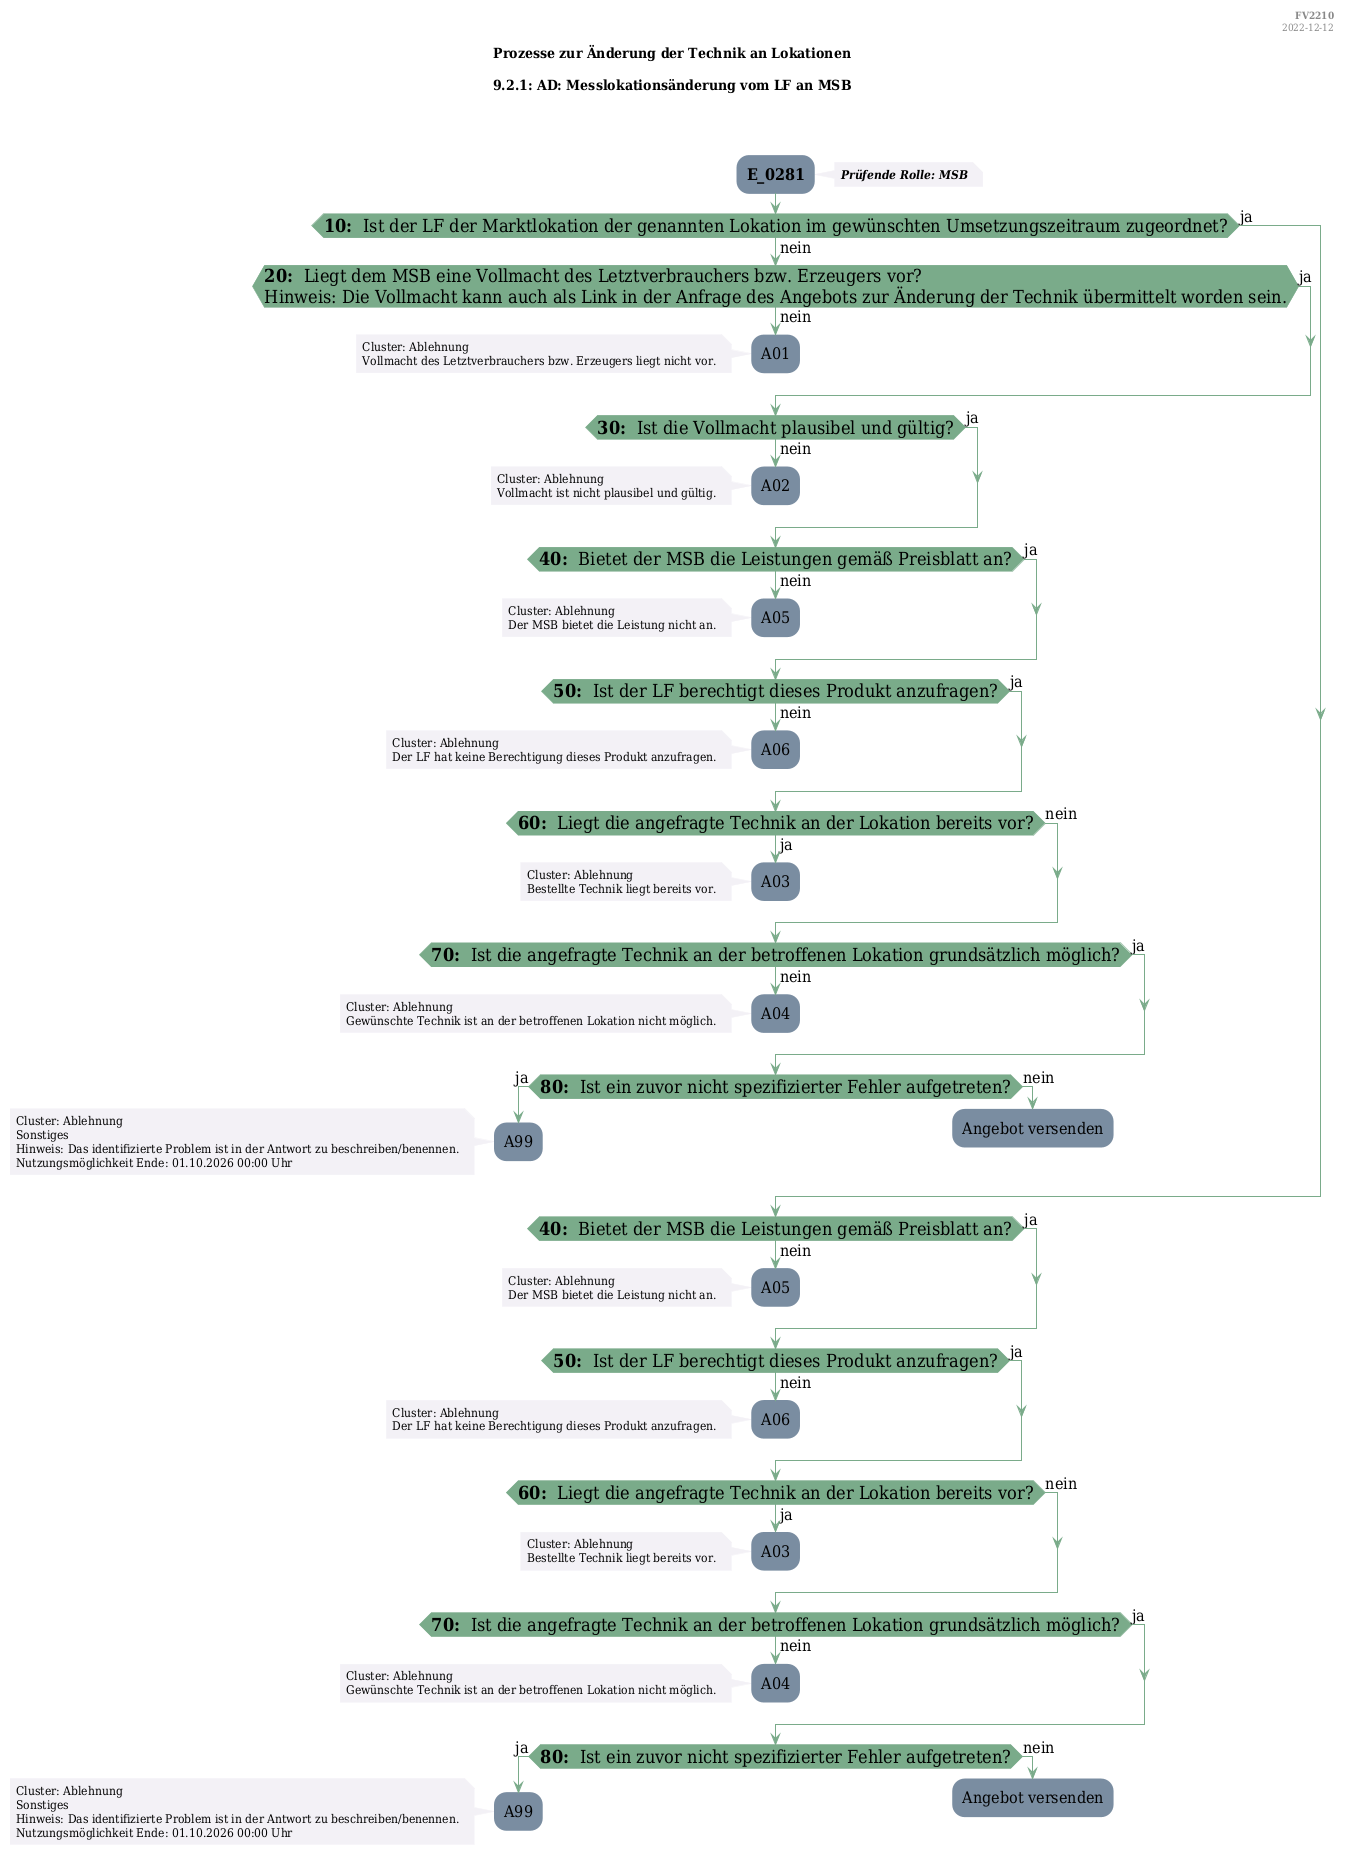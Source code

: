 @startuml
skinparam Shadowing false
skinparam NoteBorderColor #f3f1f6
skinparam NoteBackgroundColor #f3f1f6
skinparam NoteFontSize 12
skinparam ActivityBorderColor none
skinparam ActivityBackgroundColor #7a8da1
skinparam ActivityFontSize 16
skinparam ArrowColor #7aab8a
skinparam ArrowFontSize 16
skinparam ActivityDiamondBackgroundColor #7aab8a
skinparam ActivityDiamondBorderColor #7aab8a
skinparam ActivityDiamondFontSize 18
skinparam defaultFontName DejaVu Serif Condensed
skinparam ActivityEndColor #669580

header
<b>FV2210
2022-12-12
endheader

title
Prozesse zur Änderung der Technik an Lokationen

9.2.1: AD: Messlokationsänderung vom LF an MSB



end title
:<b>E_0281</b>;
note right
<b><i>Prüfende Rolle: MSB
end note

if (<b>10: </b> Ist der LF der Marktlokation der genannten Lokation im gewünschten Umsetzungszeitraum zugeordnet?) then (ja)
else (nein)
    if (<b>20: </b> Liegt dem MSB eine Vollmacht des Letztverbrauchers bzw. Erzeugers vor?
Hinweis: Die Vollmacht kann auch als Link in der Anfrage des Angebots zur Änderung der Technik übermittelt worden sein.) then (ja)
    else (nein)
        :A01;
        note left
            Cluster: Ablehnung
            Vollmacht des Letztverbrauchers bzw. Erzeugers liegt nicht vor.
        endnote
        kill;
    endif
    if (<b>30: </b> Ist die Vollmacht plausibel und gültig?) then (ja)
    else (nein)
        :A02;
        note left
            Cluster: Ablehnung
            Vollmacht ist nicht plausibel und gültig.
        endnote
        kill;
    endif
    if (<b>40: </b> Bietet der MSB die Leistungen gemäß Preisblatt an?) then (ja)
    else (nein)
        :A05;
        note left
            Cluster: Ablehnung
            Der MSB bietet die Leistung nicht an.
        endnote
        kill;
    endif
    if (<b>50: </b> Ist der LF berechtigt dieses Produkt anzufragen?) then (ja)
    else (nein)
        :A06;
        note left
            Cluster: Ablehnung
            Der LF hat keine Berechtigung dieses Produkt anzufragen.
        endnote
        kill;
    endif
    if (<b>60: </b> Liegt die angefragte Technik an der Lokation bereits vor?) then (ja)
        :A03;
        note left
            Cluster: Ablehnung
            Bestellte Technik liegt bereits vor.
        endnote
        kill;
    else (nein)
    endif
    if (<b>70: </b> Ist die angefragte Technik an der betroffenen Lokation grundsätzlich möglich?) then (ja)
    else (nein)
        :A04;
        note left
            Cluster: Ablehnung
            Gewünschte Technik ist an der betroffenen Lokation nicht möglich.
        endnote
        kill;
    endif
    if (<b>80: </b> Ist ein zuvor nicht spezifizierter Fehler aufgetreten?) then (ja)
        :A99;
        note left
            Cluster: Ablehnung
            Sonstiges
            Hinweis: Das identifizierte Problem ist in der Antwort zu beschreiben/benennen.
            Nutzungsmöglichkeit Ende: 01.10.2026 00:00 Uhr
        endnote
        kill;
    else (nein)
        :Angebot versenden;
        kill;
    endif
endif
if (<b>40: </b> Bietet der MSB die Leistungen gemäß Preisblatt an?) then (ja)
else (nein)
    :A05;
    note left
        Cluster: Ablehnung
        Der MSB bietet die Leistung nicht an.
    endnote
    kill;
endif
if (<b>50: </b> Ist der LF berechtigt dieses Produkt anzufragen?) then (ja)
else (nein)
    :A06;
    note left
        Cluster: Ablehnung
        Der LF hat keine Berechtigung dieses Produkt anzufragen.
    endnote
    kill;
endif
if (<b>60: </b> Liegt die angefragte Technik an der Lokation bereits vor?) then (ja)
    :A03;
    note left
        Cluster: Ablehnung
        Bestellte Technik liegt bereits vor.
    endnote
    kill;
else (nein)
endif
if (<b>70: </b> Ist die angefragte Technik an der betroffenen Lokation grundsätzlich möglich?) then (ja)
else (nein)
    :A04;
    note left
        Cluster: Ablehnung
        Gewünschte Technik ist an der betroffenen Lokation nicht möglich.
    endnote
    kill;
endif
if (<b>80: </b> Ist ein zuvor nicht spezifizierter Fehler aufgetreten?) then (ja)
    :A99;
    note left
        Cluster: Ablehnung
        Sonstiges
        Hinweis: Das identifizierte Problem ist in der Antwort zu beschreiben/benennen.
        Nutzungsmöglichkeit Ende: 01.10.2026 00:00 Uhr
    endnote
    kill;
else (nein)
    :Angebot versenden;
    kill;
endif

@enduml
